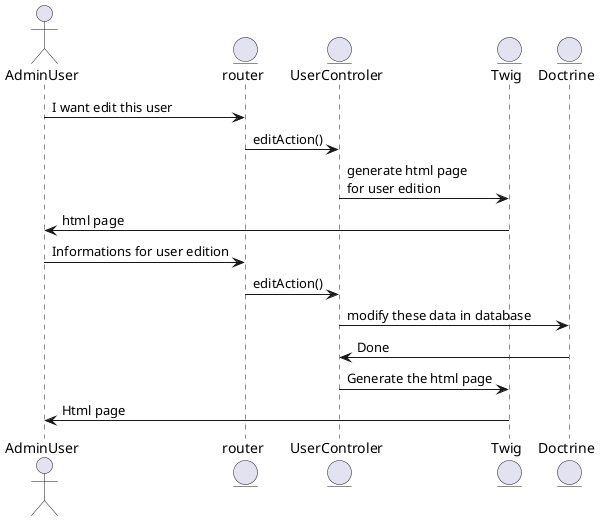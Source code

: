@startuml
    actor AdminUser
    entity router
    entity UserControler
    entity Twig
    entity Doctrine

    AdminUser -> router : I want edit this user
    router -> UserControler : editAction()
    UserControler -> Twig : generate html page \nfor user edition
    Twig -> AdminUser : html page
    AdminUser -> router : Informations for user edition
    router -> UserControler : editAction()
    UserControler -> Doctrine : modify these data in database
    Doctrine -> UserControler : Done
    UserControler -> Twig : Generate the html page
    Twig -> AdminUser : Html page
@enduml